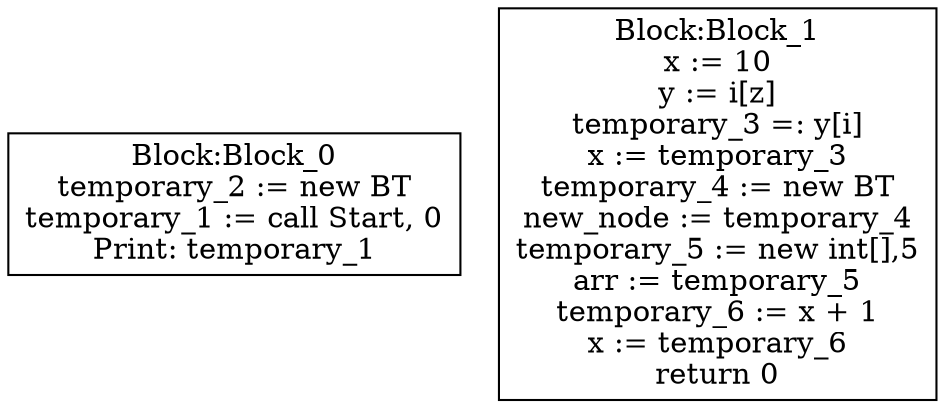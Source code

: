 digraph {
graph [ splines = ortho ]
	node [ shape = box ];
Block_0 [label="Block:Block_0
temporary_2 := new BT
temporary_1 := call Start, 0
Print: temporary_1"];
Block_1 [label="Block:Block_1
x := 10
y := i[z]
temporary_3 =: y[i]
x := temporary_3
temporary_4 := new BT
new_node := temporary_4
temporary_5 := new int[],5
arr := temporary_5
temporary_6 := x + 1
x := temporary_6
return 0"];
}
